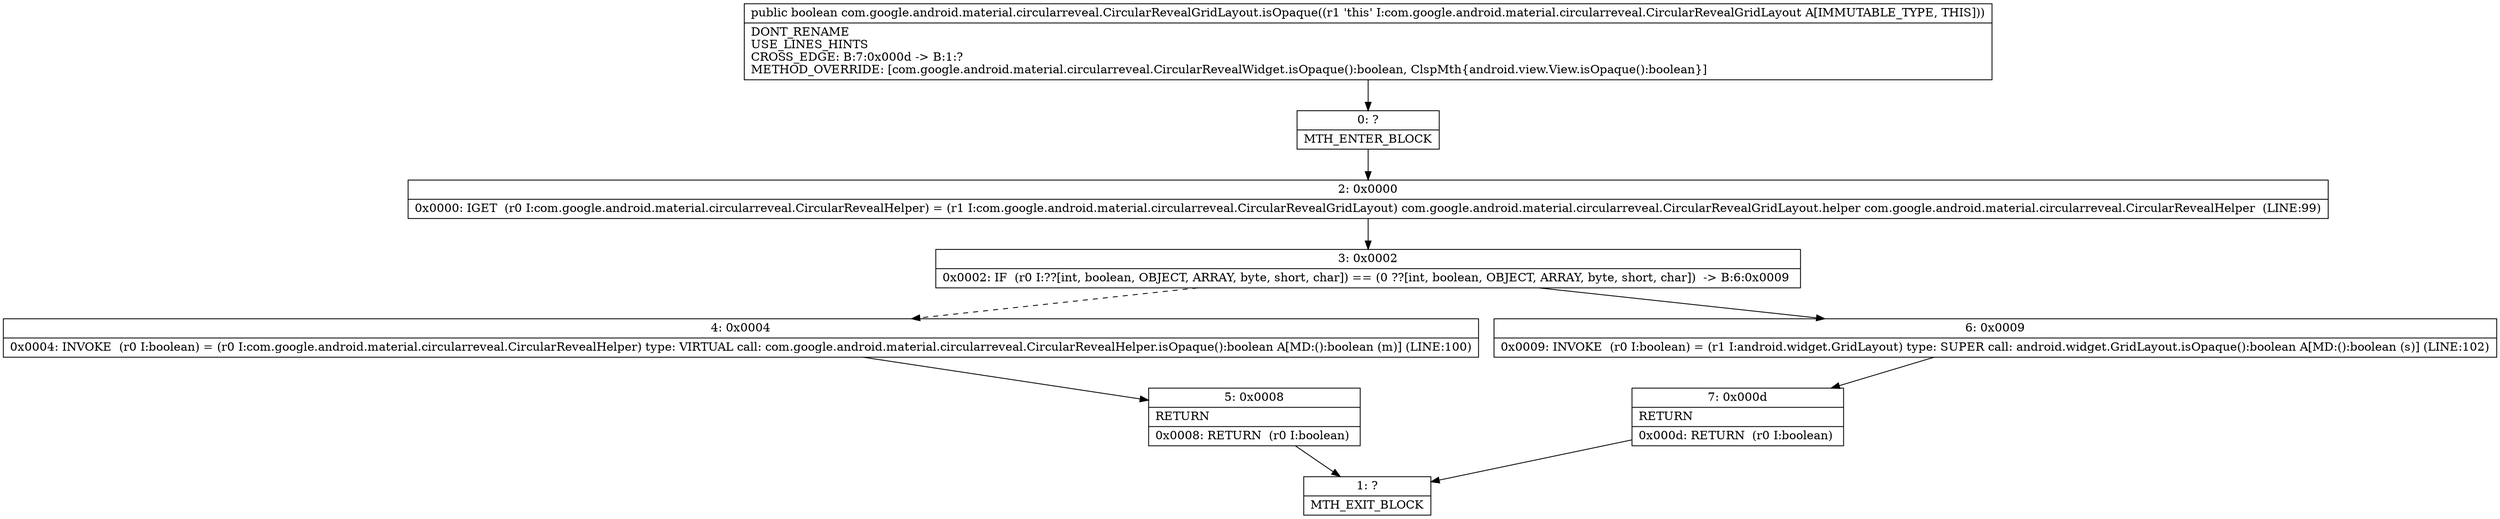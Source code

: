 digraph "CFG forcom.google.android.material.circularreveal.CircularRevealGridLayout.isOpaque()Z" {
Node_0 [shape=record,label="{0\:\ ?|MTH_ENTER_BLOCK\l}"];
Node_2 [shape=record,label="{2\:\ 0x0000|0x0000: IGET  (r0 I:com.google.android.material.circularreveal.CircularRevealHelper) = (r1 I:com.google.android.material.circularreveal.CircularRevealGridLayout) com.google.android.material.circularreveal.CircularRevealGridLayout.helper com.google.android.material.circularreveal.CircularRevealHelper  (LINE:99)\l}"];
Node_3 [shape=record,label="{3\:\ 0x0002|0x0002: IF  (r0 I:??[int, boolean, OBJECT, ARRAY, byte, short, char]) == (0 ??[int, boolean, OBJECT, ARRAY, byte, short, char])  \-\> B:6:0x0009 \l}"];
Node_4 [shape=record,label="{4\:\ 0x0004|0x0004: INVOKE  (r0 I:boolean) = (r0 I:com.google.android.material.circularreveal.CircularRevealHelper) type: VIRTUAL call: com.google.android.material.circularreveal.CircularRevealHelper.isOpaque():boolean A[MD:():boolean (m)] (LINE:100)\l}"];
Node_5 [shape=record,label="{5\:\ 0x0008|RETURN\l|0x0008: RETURN  (r0 I:boolean) \l}"];
Node_1 [shape=record,label="{1\:\ ?|MTH_EXIT_BLOCK\l}"];
Node_6 [shape=record,label="{6\:\ 0x0009|0x0009: INVOKE  (r0 I:boolean) = (r1 I:android.widget.GridLayout) type: SUPER call: android.widget.GridLayout.isOpaque():boolean A[MD:():boolean (s)] (LINE:102)\l}"];
Node_7 [shape=record,label="{7\:\ 0x000d|RETURN\l|0x000d: RETURN  (r0 I:boolean) \l}"];
MethodNode[shape=record,label="{public boolean com.google.android.material.circularreveal.CircularRevealGridLayout.isOpaque((r1 'this' I:com.google.android.material.circularreveal.CircularRevealGridLayout A[IMMUTABLE_TYPE, THIS]))  | DONT_RENAME\lUSE_LINES_HINTS\lCROSS_EDGE: B:7:0x000d \-\> B:1:?\lMETHOD_OVERRIDE: [com.google.android.material.circularreveal.CircularRevealWidget.isOpaque():boolean, ClspMth\{android.view.View.isOpaque():boolean\}]\l}"];
MethodNode -> Node_0;Node_0 -> Node_2;
Node_2 -> Node_3;
Node_3 -> Node_4[style=dashed];
Node_3 -> Node_6;
Node_4 -> Node_5;
Node_5 -> Node_1;
Node_6 -> Node_7;
Node_7 -> Node_1;
}

